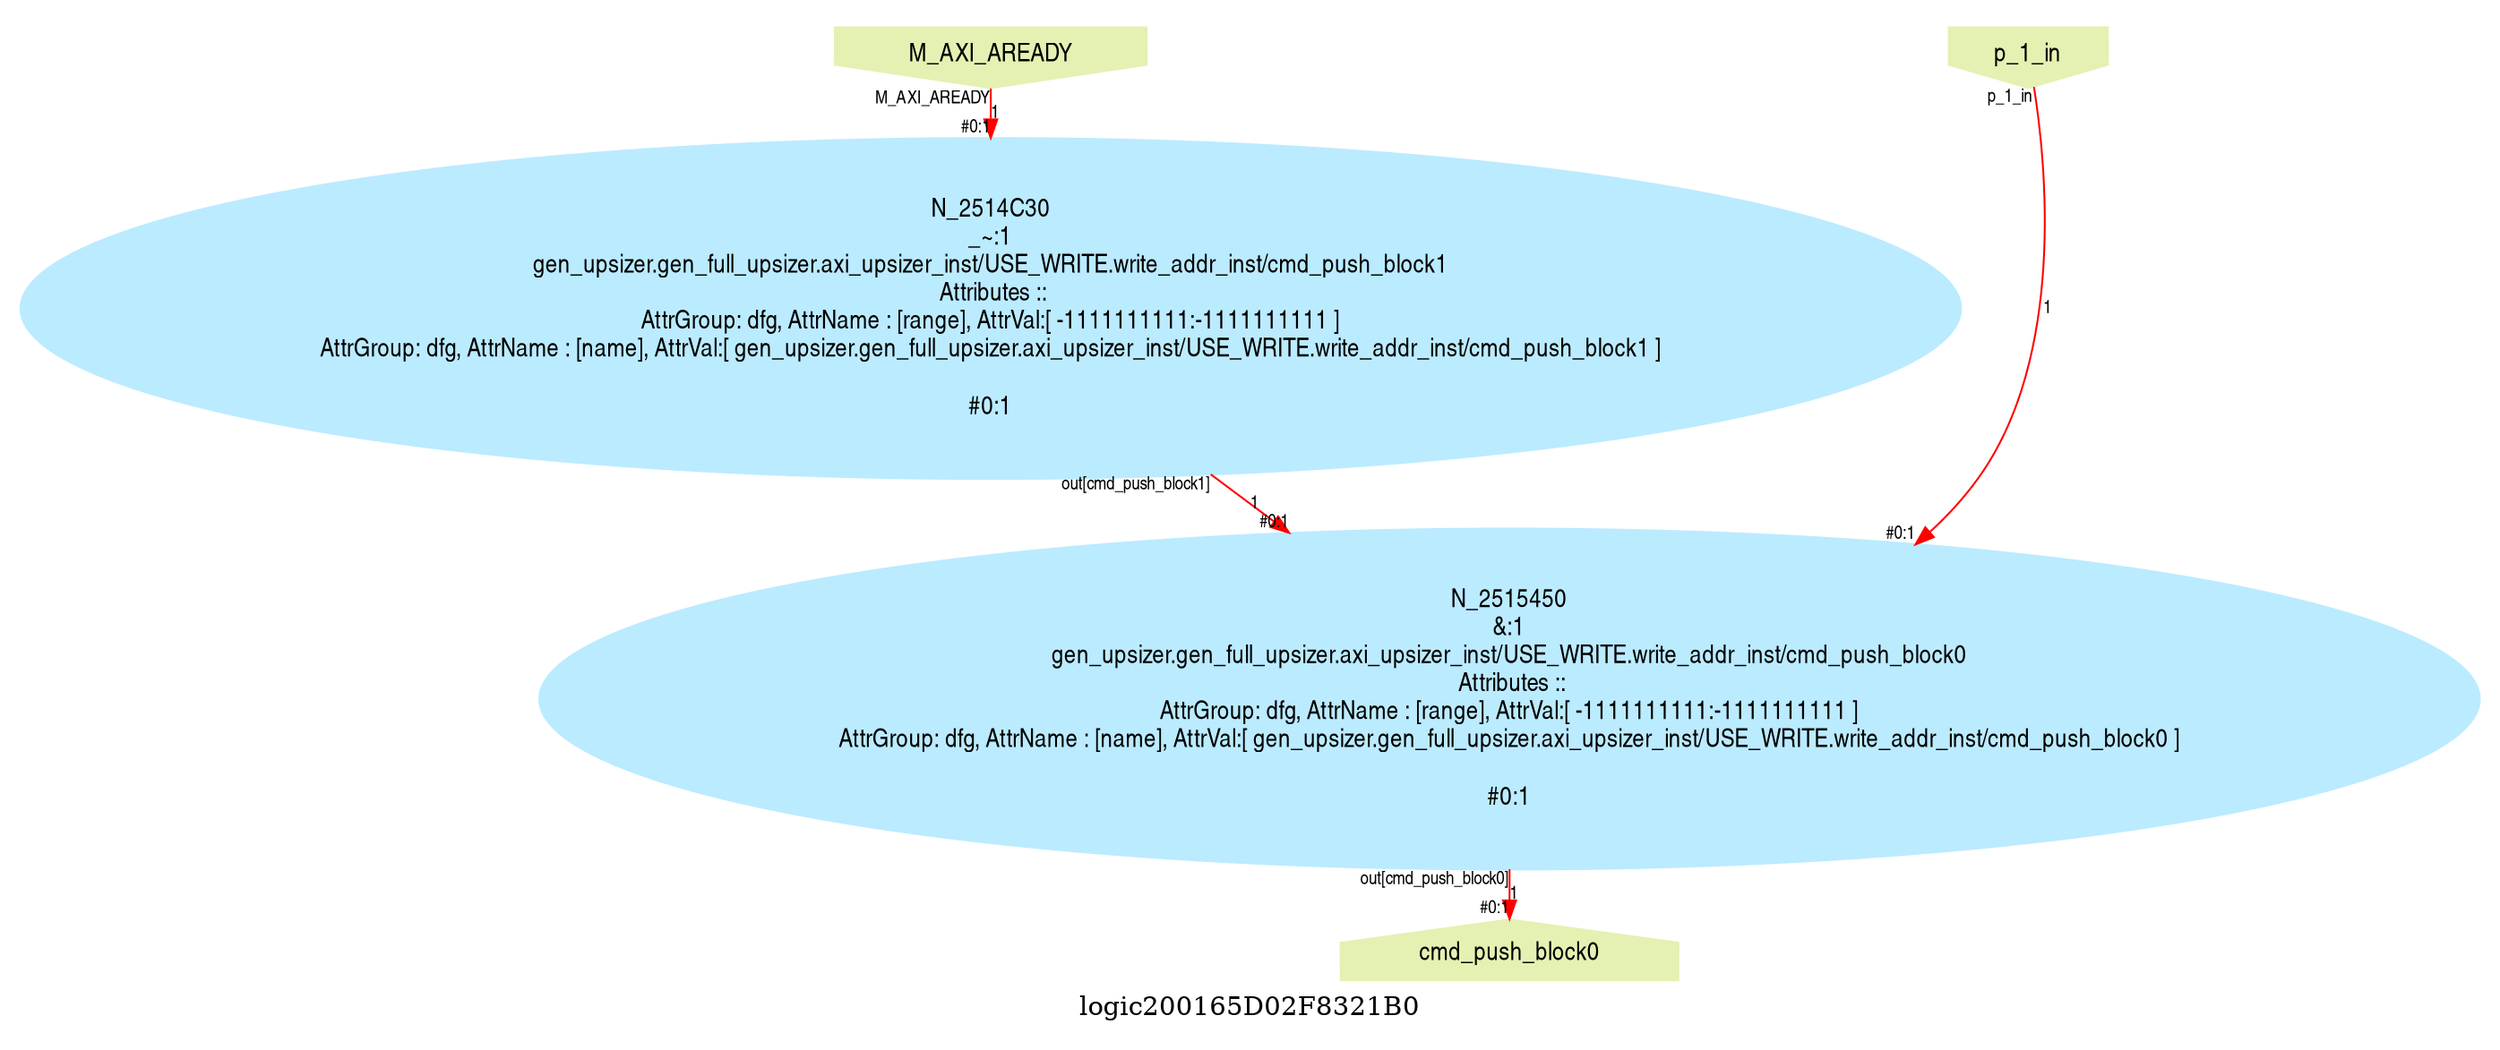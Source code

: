 digraph logic200165D02F8321B0 {
graph [label="logic200165D02F8321B0", margin="0.1,0.1", size="100,100", ranksep=0.1, splines=true];
node [style=filled, color="#ffee80", fontname=helveticanarrow];
edge [color="#ff0000", fontsize=10, fontname=helveticanarrow];
{ rank = source;logic200165D02F8321B0_M_AXI_AREADY [label="M_AXI_AREADY", shape=invhouse, color="#e4f1b2"];
logic200165D02F8321B0_p_1_in [label="p_1_in", shape=invhouse, color="#e4f1b2"];
}
{ rank = sink;logic200165D02F8321B0_cmd_push_block0 [label="cmd_push_block0", shape=house, color="#e4f1b2"];
}
N_2515450 [label="N_2515450\n&:1\ngen_upsizer.gen_full_upsizer.axi_upsizer_inst/USE_WRITE.write_addr_inst/cmd_push_block0\n Attributes ::\nAttrGroup: dfg, AttrName : [range], AttrVal:[ -1111111111:-1111111111 ]\nAttrGroup: dfg, AttrName : [name], AttrVal:[ gen_upsizer.gen_full_upsizer.axi_upsizer_inst/USE_WRITE.write_addr_inst/cmd_push_block0 ]\n\n#0:1\n", color="#bbebff"];
N_2514C30 [label="N_2514C30\n_~:1\ngen_upsizer.gen_full_upsizer.axi_upsizer_inst/USE_WRITE.write_addr_inst/cmd_push_block1\n Attributes ::\nAttrGroup: dfg, AttrName : [range], AttrVal:[ -1111111111:-1111111111 ]\nAttrGroup: dfg, AttrName : [name], AttrVal:[ gen_upsizer.gen_full_upsizer.axi_upsizer_inst/USE_WRITE.write_addr_inst/cmd_push_block1 ]\n\n#0:1\n", color="#bbebff"];
N_2514C30 -> N_2515450 [label="1", taillabel=<out[cmd_push_block1]>, headlabel=<B>, headlabel=<#0:1>];
logic200165D02F8321B0_M_AXI_AREADY -> N_2514C30 [label="1", taillabel=<M_AXI_AREADY>, headlabel=<in>, headlabel=<#0:1>];
logic200165D02F8321B0_p_1_in -> N_2515450 [label="1", taillabel=<p_1_in>, headlabel=<A>, headlabel=<#0:1>];
N_2515450 -> logic200165D02F8321B0_cmd_push_block0 [label="1", taillabel=<out[cmd_push_block0]>, headlabel=<cmd_push_block0>, headlabel=<#0:1>];
}
